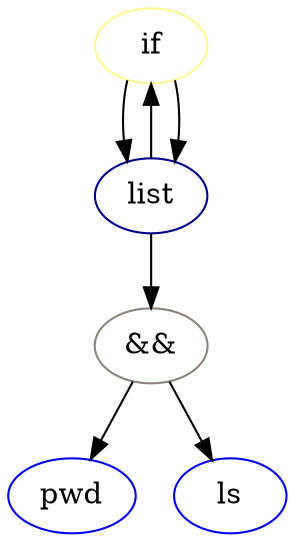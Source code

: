 digraph G {
"if"[color=khaki1]
"list"[color=blue4]
"list" -> "if"
"list"[color=blue4]
"if"[color=khaki1]
"if" -> "list"
"&&"[color=antiquewhite4]
"list"[color=blue4]
"list" -> "&&"
"pwd"[color=blue2]
"&&"[color=antiquewhite4]
"&&" -> "pwd"
"ls"[color=blue2]
"&&"[color=antiquewhite4]
"&&" -> "ls"
"list"[color=blue4]
"if"[color=khaki1]
"if" -> "list"
}